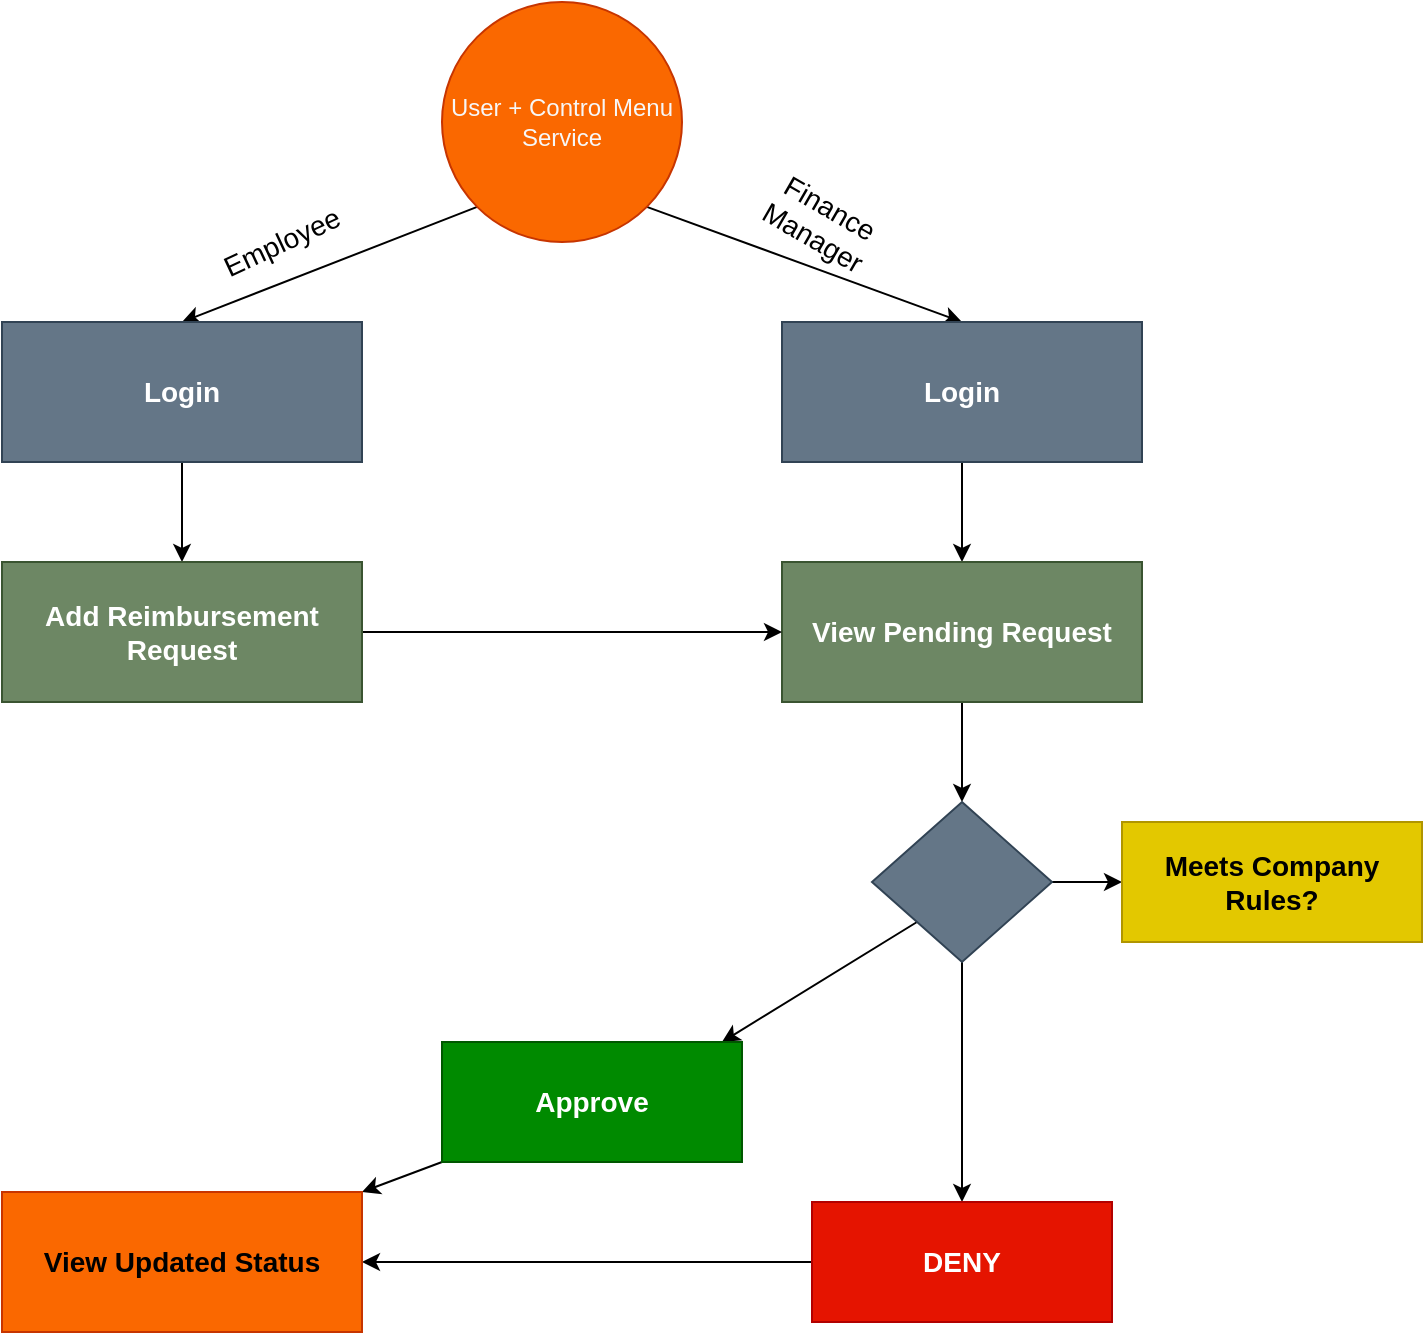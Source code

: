 <mxfile>
    <diagram id="J30KPZzITXcVTM_zJG-x" name="Page-1">
        <mxGraphModel dx="1071" dy="457" grid="1" gridSize="10" guides="1" tooltips="1" connect="1" arrows="1" fold="1" page="1" pageScale="1" pageWidth="850" pageHeight="1100" math="0" shadow="0">
            <root>
                <mxCell id="0"/>
                <mxCell id="1" parent="0"/>
                <mxCell id="10" style="edgeStyle=none;html=1;exitX=0;exitY=1;exitDx=0;exitDy=0;entryX=0.5;entryY=0;entryDx=0;entryDy=0;fontSize=14;" edge="1" parent="1" source="2" target="3">
                    <mxGeometry relative="1" as="geometry"/>
                </mxCell>
                <mxCell id="11" style="edgeStyle=none;html=1;exitX=1;exitY=1;exitDx=0;exitDy=0;entryX=0.5;entryY=0;entryDx=0;entryDy=0;fontSize=14;" edge="1" parent="1" source="2" target="4">
                    <mxGeometry relative="1" as="geometry"/>
                </mxCell>
                <mxCell id="2" value="&lt;font color=&quot;#f7f7f7&quot;&gt;User + Control Menu Service&lt;/font&gt;" style="ellipse;whiteSpace=wrap;html=1;aspect=fixed;fillColor=#fa6800;fontColor=#000000;strokeColor=#C73500;" vertex="1" parent="1">
                    <mxGeometry x="340" y="40" width="120" height="120" as="geometry"/>
                </mxCell>
                <mxCell id="8" style="edgeStyle=none;html=1;exitX=0.5;exitY=1;exitDx=0;exitDy=0;entryX=0.5;entryY=0;entryDx=0;entryDy=0;fontSize=14;" edge="1" parent="1" source="3" target="6">
                    <mxGeometry relative="1" as="geometry"/>
                </mxCell>
                <mxCell id="3" value="&lt;b style=&quot;font-size: 14px&quot;&gt;Login&lt;br&gt;&lt;/b&gt;" style="rounded=0;whiteSpace=wrap;html=1;fillColor=#647687;fontColor=#ffffff;strokeColor=#314354;" vertex="1" parent="1">
                    <mxGeometry x="120" y="200" width="180" height="70" as="geometry"/>
                </mxCell>
                <mxCell id="9" style="edgeStyle=none;html=1;exitX=0.5;exitY=1;exitDx=0;exitDy=0;entryX=0.5;entryY=0;entryDx=0;entryDy=0;fontSize=14;" edge="1" parent="1" source="4" target="5">
                    <mxGeometry relative="1" as="geometry"/>
                </mxCell>
                <mxCell id="4" value="&lt;b style=&quot;font-size: 14px&quot;&gt;Login&lt;br&gt;&lt;/b&gt;" style="rounded=0;whiteSpace=wrap;html=1;fillColor=#647687;fontColor=#ffffff;strokeColor=#314354;" vertex="1" parent="1">
                    <mxGeometry x="510" y="200" width="180" height="70" as="geometry"/>
                </mxCell>
                <mxCell id="16" style="edgeStyle=none;html=1;exitX=0.5;exitY=1;exitDx=0;exitDy=0;fontSize=14;" edge="1" parent="1" source="5">
                    <mxGeometry relative="1" as="geometry">
                        <mxPoint x="600" y="440" as="targetPoint"/>
                    </mxGeometry>
                </mxCell>
                <mxCell id="5" value="&lt;b style=&quot;font-size: 14px&quot;&gt;View Pending Request&lt;br&gt;&lt;/b&gt;" style="rounded=0;whiteSpace=wrap;html=1;fillColor=#6d8764;fontColor=#ffffff;strokeColor=#3A5431;" vertex="1" parent="1">
                    <mxGeometry x="510" y="320" width="180" height="70" as="geometry"/>
                </mxCell>
                <mxCell id="7" style="edgeStyle=none;html=1;exitX=1;exitY=0.5;exitDx=0;exitDy=0;entryX=0;entryY=0.5;entryDx=0;entryDy=0;fontSize=14;" edge="1" parent="1" source="6" target="5">
                    <mxGeometry relative="1" as="geometry"/>
                </mxCell>
                <mxCell id="6" value="&lt;b style=&quot;font-size: 14px&quot;&gt;Add Reimbursement Request&lt;br&gt;&lt;/b&gt;" style="rounded=0;whiteSpace=wrap;html=1;fillColor=#6d8764;fontColor=#ffffff;strokeColor=#3A5431;" vertex="1" parent="1">
                    <mxGeometry x="120" y="320" width="180" height="70" as="geometry"/>
                </mxCell>
                <mxCell id="14" value="Employee" style="text;html=1;strokeColor=none;fillColor=none;align=center;verticalAlign=middle;whiteSpace=wrap;rounded=0;fontSize=14;rotation=-25;" vertex="1" parent="1">
                    <mxGeometry x="220" y="150" width="80" height="20" as="geometry"/>
                </mxCell>
                <mxCell id="15" value="Finance Manager&lt;br&gt;" style="text;html=1;strokeColor=none;fillColor=none;align=center;verticalAlign=middle;whiteSpace=wrap;rounded=0;fontSize=14;rotation=30;" vertex="1" parent="1">
                    <mxGeometry x="490" y="140" width="80" height="20" as="geometry"/>
                </mxCell>
                <mxCell id="18" style="edgeStyle=none;html=1;exitX=0;exitY=1;exitDx=0;exitDy=0;fontSize=14;" edge="1" parent="1" source="17">
                    <mxGeometry relative="1" as="geometry">
                        <mxPoint x="480" y="560" as="targetPoint"/>
                    </mxGeometry>
                </mxCell>
                <mxCell id="19" style="edgeStyle=none;html=1;exitX=0.5;exitY=1;exitDx=0;exitDy=0;fontSize=14;" edge="1" parent="1" source="17">
                    <mxGeometry relative="1" as="geometry">
                        <mxPoint x="600" y="640" as="targetPoint"/>
                    </mxGeometry>
                </mxCell>
                <mxCell id="20" style="edgeStyle=none;html=1;exitX=1;exitY=0.5;exitDx=0;exitDy=0;fontSize=14;" edge="1" parent="1" source="17">
                    <mxGeometry relative="1" as="geometry">
                        <mxPoint x="680" y="480" as="targetPoint"/>
                    </mxGeometry>
                </mxCell>
                <mxCell id="17" value="&lt;font size=&quot;1&quot;&gt;&lt;br&gt;&lt;/font&gt;" style="rhombus;whiteSpace=wrap;html=1;fontSize=10;fillColor=#647687;fontColor=#ffffff;strokeColor=#314354;" vertex="1" parent="1">
                    <mxGeometry x="555" y="440" width="90" height="80" as="geometry"/>
                </mxCell>
                <mxCell id="27" style="edgeStyle=none;html=1;exitX=0;exitY=0.5;exitDx=0;exitDy=0;entryX=1;entryY=0.5;entryDx=0;entryDy=0;fontSize=14;" edge="1" parent="1" source="21" target="25">
                    <mxGeometry relative="1" as="geometry"/>
                </mxCell>
                <mxCell id="21" value="&lt;b style=&quot;font-size: 14px&quot;&gt;DENY&lt;br&gt;&lt;/b&gt;" style="rounded=0;whiteSpace=wrap;html=1;fillColor=#e51400;fontColor=#ffffff;strokeColor=#B20000;" vertex="1" parent="1">
                    <mxGeometry x="525" y="640" width="150" height="60" as="geometry"/>
                </mxCell>
                <mxCell id="26" style="edgeStyle=none;html=1;exitX=0;exitY=1;exitDx=0;exitDy=0;entryX=1;entryY=0;entryDx=0;entryDy=0;fontSize=14;" edge="1" parent="1" source="23" target="25">
                    <mxGeometry relative="1" as="geometry"/>
                </mxCell>
                <mxCell id="23" value="&lt;b style=&quot;font-size: 14px&quot;&gt;Approve&lt;br&gt;&lt;/b&gt;" style="rounded=0;whiteSpace=wrap;html=1;fillColor=#008a00;fontColor=#ffffff;strokeColor=#005700;" vertex="1" parent="1">
                    <mxGeometry x="340" y="560" width="150" height="60" as="geometry"/>
                </mxCell>
                <mxCell id="24" value="&lt;b style=&quot;font-size: 14px&quot;&gt;Meets Company Rules?&lt;br&gt;&lt;/b&gt;" style="rounded=0;whiteSpace=wrap;html=1;fillColor=#e3c800;fontColor=#000000;strokeColor=#B09500;" vertex="1" parent="1">
                    <mxGeometry x="680" y="450" width="150" height="60" as="geometry"/>
                </mxCell>
                <mxCell id="25" value="&lt;b style=&quot;font-size: 14px&quot;&gt;View Updated Status&lt;br&gt;&lt;/b&gt;" style="rounded=0;whiteSpace=wrap;html=1;fillColor=#fa6800;fontColor=#000000;strokeColor=#C73500;" vertex="1" parent="1">
                    <mxGeometry x="120" y="635" width="180" height="70" as="geometry"/>
                </mxCell>
            </root>
        </mxGraphModel>
    </diagram>
</mxfile>